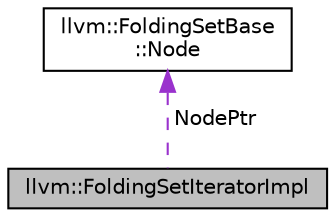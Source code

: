 digraph "llvm::FoldingSetIteratorImpl"
{
 // LATEX_PDF_SIZE
  bgcolor="transparent";
  edge [fontname="Helvetica",fontsize="10",labelfontname="Helvetica",labelfontsize="10"];
  node [fontname="Helvetica",fontsize="10",shape="box"];
  Node1 [label="llvm::FoldingSetIteratorImpl",height=0.2,width=0.4,color="black", fillcolor="grey75", style="filled", fontcolor="black",tooltip="FoldingSetIteratorImpl - This is the common iterator support shared by all folding sets,..."];
  Node2 -> Node1 [dir="back",color="darkorchid3",fontsize="10",style="dashed",label=" NodePtr" ,fontname="Helvetica"];
  Node2 [label="llvm::FoldingSetBase\l::Node",height=0.2,width=0.4,color="black",URL="$classllvm_1_1FoldingSetBase_1_1Node.html",tooltip="Node - This class is used to maintain the singly linked bucket list in a folding set."];
}
